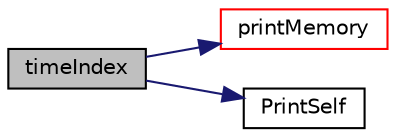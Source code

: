 digraph "timeIndex"
{
  bgcolor="transparent";
  edge [fontname="Helvetica",fontsize="10",labelfontname="Helvetica",labelfontsize="10"];
  node [fontname="Helvetica",fontsize="10",shape=record];
  rankdir="LR";
  Node1 [label="timeIndex",height=0.2,width=0.4,color="black", fillcolor="grey75", style="filled", fontcolor="black"];
  Node1 -> Node2 [color="midnightblue",fontsize="10",style="solid",fontname="Helvetica"];
  Node2 [label="printMemory",height=0.2,width=0.4,color="red",URL="$a02930.html#a9b866620c35b04692c513562f9e38650",tooltip="Simple memory used debugging information. "];
  Node1 -> Node3 [color="midnightblue",fontsize="10",style="solid",fontname="Helvetica"];
  Node3 [label="PrintSelf",height=0.2,width=0.4,color="black",URL="$a02930.html#adac41cffc86613fe987c819ae9c347fe",tooltip="Debug information. "];
}
